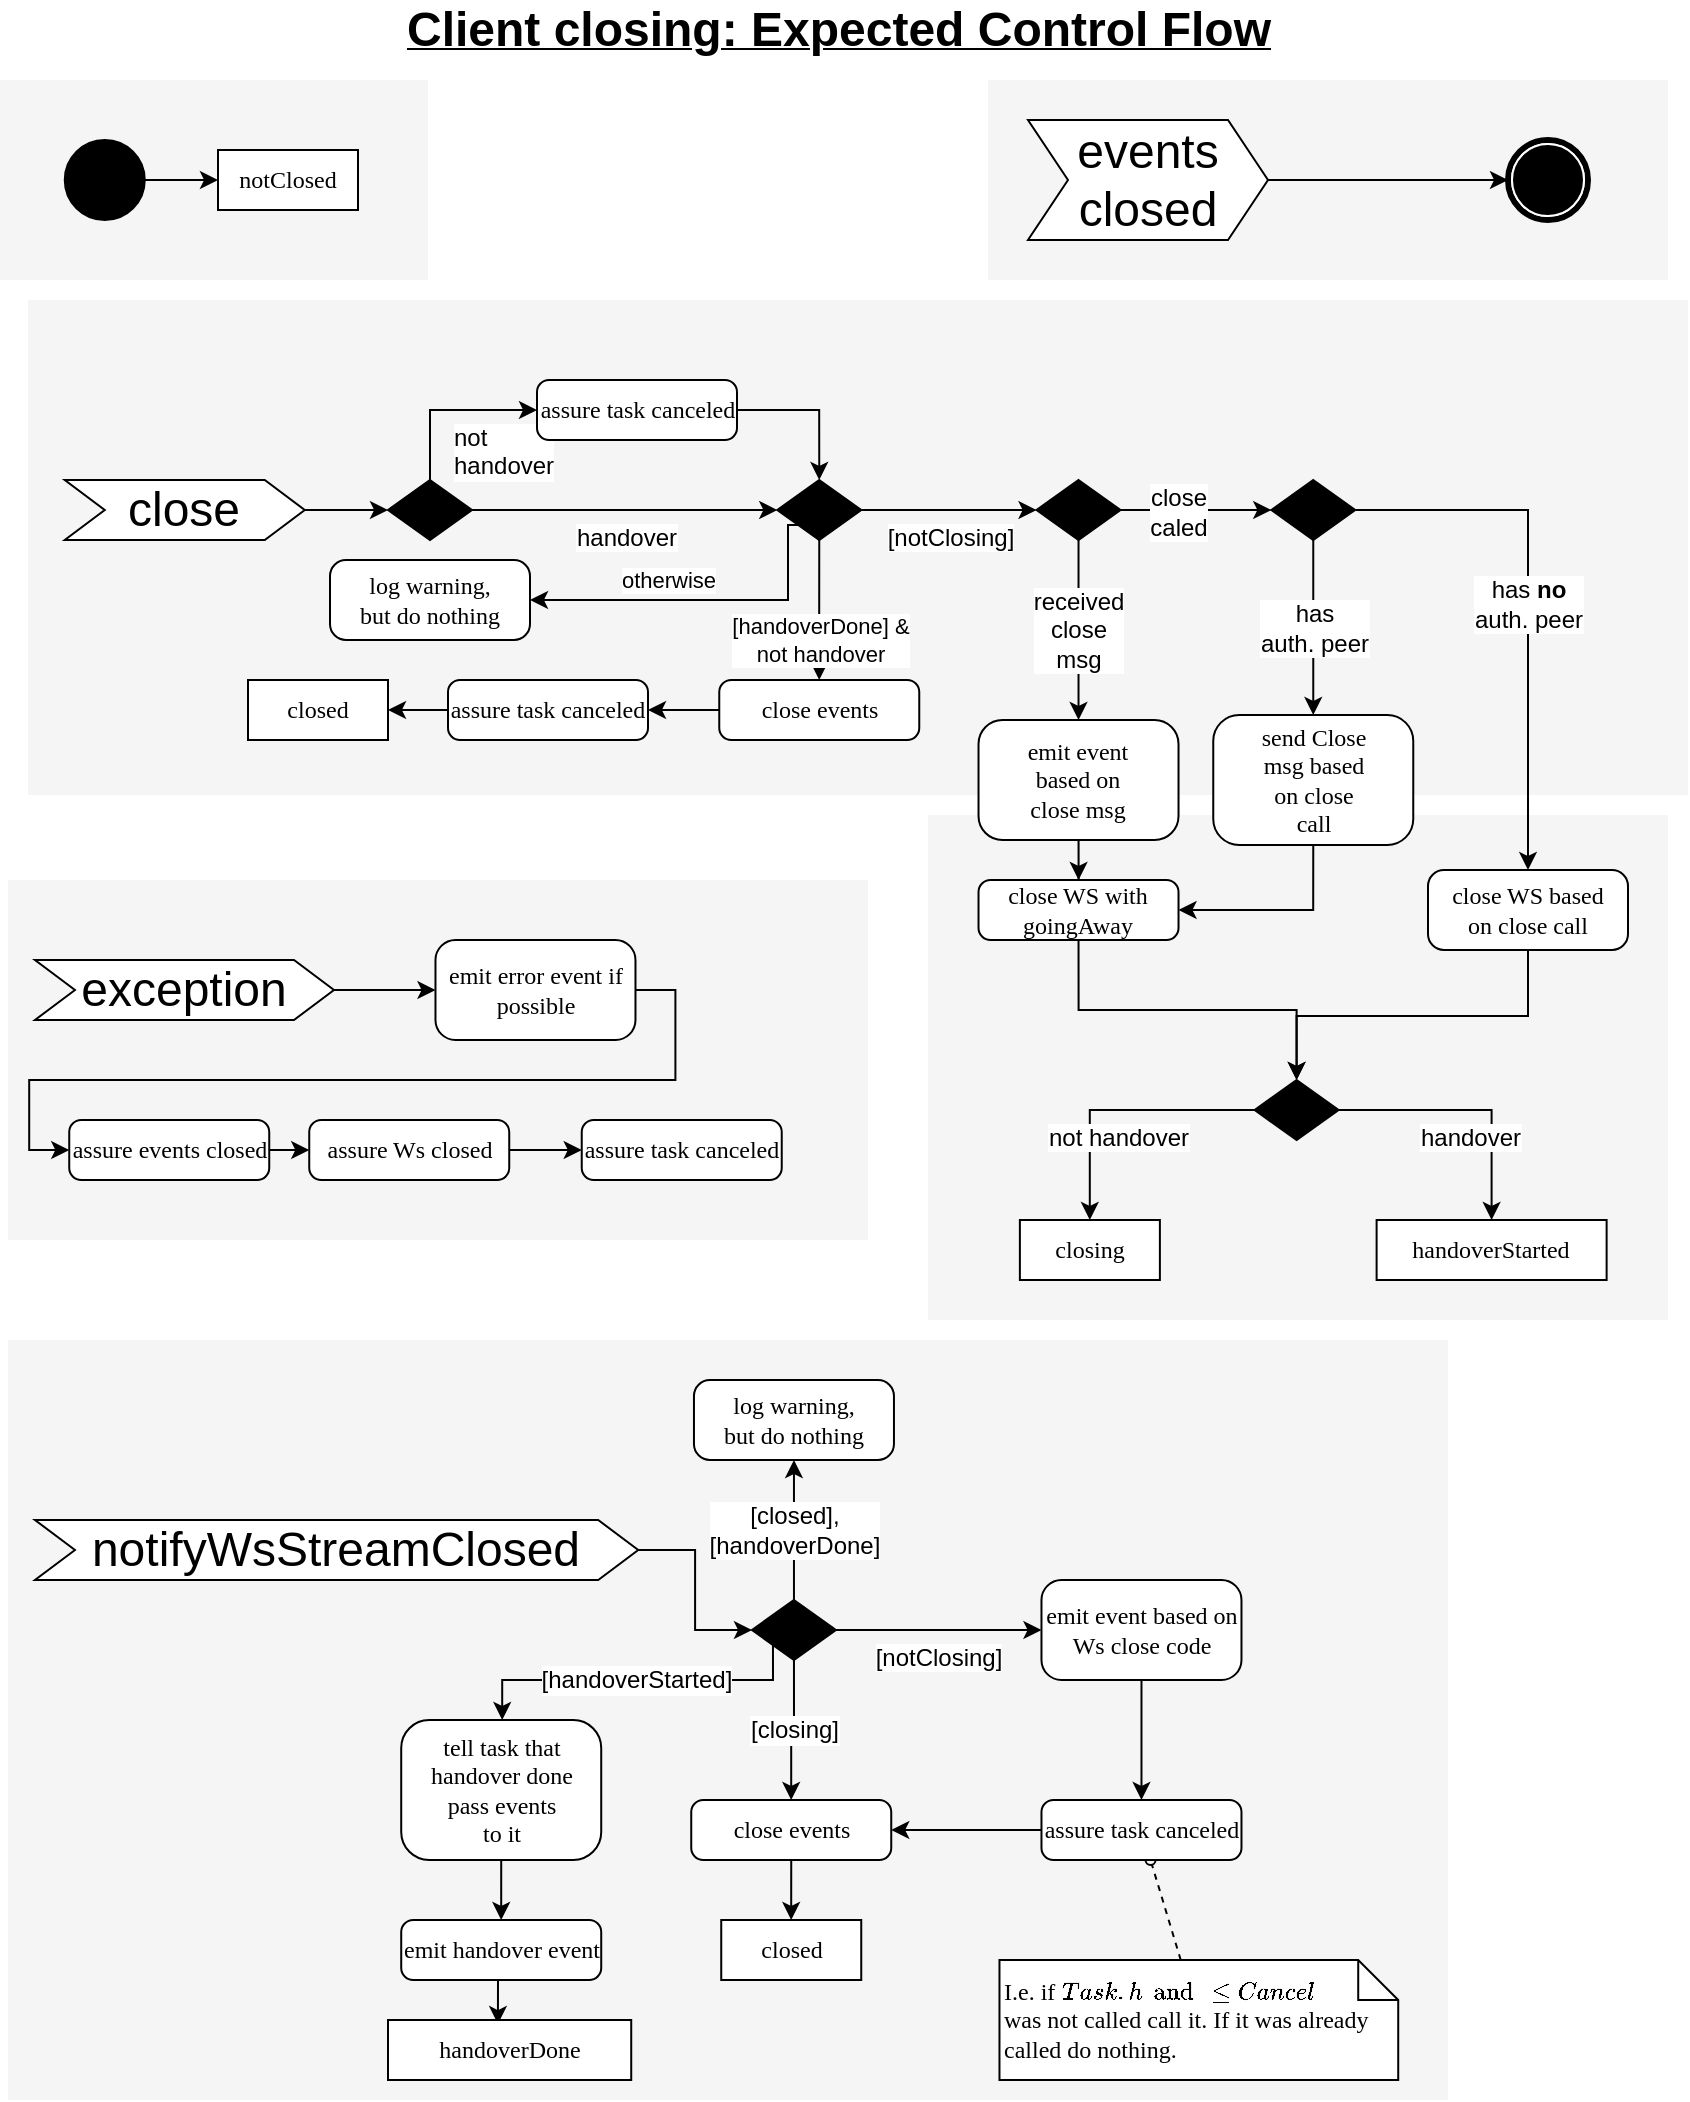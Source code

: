 <mxfile version="15.5.6" type="device"><diagram name="Page-1" id="0783ab3e-0a74-02c8-0abd-f7b4e66b4bec"><mxGraphModel dx="1646" dy="914" grid="1" gridSize="10" guides="1" tooltips="1" connect="1" arrows="1" fold="1" page="1" pageScale="1" pageWidth="850" pageHeight="1100" background="none" math="0" shadow="0"><root><mxCell id="0"/><mxCell id="1" parent="0"/><mxCell id="kqzEAgvJds-jt2fyLjPb-11" value="" style="rounded=0;whiteSpace=wrap;html=1;labelBackgroundColor=#CCCCCC;fontSize=12;fillColor=#f5f5f5;align=left;fontColor=#333333;strokeColor=none;" vertex="1" parent="1"><mxGeometry x="20" y="190" width="830" height="247.5" as="geometry"/></mxCell><mxCell id="OllHOFEdzIw4SgLsmVde-473" value="" style="rounded=0;whiteSpace=wrap;html=1;labelBackgroundColor=#CCCCCC;fontSize=12;fillColor=#f5f5f5;align=left;fontColor=#333333;strokeColor=none;" parent="1" vertex="1"><mxGeometry x="500" y="80" width="340" height="100" as="geometry"/></mxCell><mxCell id="OllHOFEdzIw4SgLsmVde-472" value="" style="rounded=0;whiteSpace=wrap;html=1;labelBackgroundColor=#CCCCCC;fontSize=12;fillColor=#f5f5f5;align=left;fontColor=#333333;strokeColor=none;" parent="1" vertex="1"><mxGeometry x="6" y="80" width="214" height="100" as="geometry"/></mxCell><mxCell id="OllHOFEdzIw4SgLsmVde-469" value="" style="rounded=0;whiteSpace=wrap;html=1;labelBackgroundColor=#CCCCCC;fontSize=12;fillColor=#f5f5f5;align=left;fontColor=#333333;strokeColor=none;" parent="1" vertex="1"><mxGeometry x="470" y="447.5" width="370" height="252.5" as="geometry"/></mxCell><mxCell id="OllHOFEdzIw4SgLsmVde-467" value="" style="rounded=0;whiteSpace=wrap;html=1;labelBackgroundColor=#CCCCCC;fontSize=12;fillColor=#f5f5f5;align=left;fontColor=#333333;strokeColor=none;" parent="1" vertex="1"><mxGeometry x="10" y="710" width="720" height="380" as="geometry"/></mxCell><mxCell id="OllHOFEdzIw4SgLsmVde-466" value="" style="rounded=0;whiteSpace=wrap;html=1;labelBackgroundColor=#CCCCCC;fontSize=12;fillColor=#f5f5f5;align=left;fontColor=#333333;strokeColor=none;" parent="1" vertex="1"><mxGeometry x="10" y="480" width="430" height="180" as="geometry"/></mxCell><mxCell id="OllHOFEdzIw4SgLsmVde-385" style="edgeStyle=orthogonalEdgeStyle;rounded=0;orthogonalLoop=1;jettySize=auto;html=1;exitX=1;exitY=0.5;exitDx=0;exitDy=0;fontSize=24;" parent="1" source="OllHOFEdzIw4SgLsmVde-31" target="OllHOFEdzIw4SgLsmVde-33" edge="1"><mxGeometry relative="1" as="geometry"/></mxCell><mxCell id="OllHOFEdzIw4SgLsmVde-31" value="" style="ellipse;whiteSpace=wrap;html=1;rounded=0;shadow=0;comic=0;labelBackgroundColor=none;strokeWidth=1;fillColor=#000000;fontFamily=Verdana;fontSize=12;align=center;" parent="1" vertex="1"><mxGeometry x="38.38" y="110" width="40" height="40" as="geometry"/></mxCell><mxCell id="OllHOFEdzIw4SgLsmVde-33" value="notClosed" style="rounded=0;whiteSpace=wrap;html=1;shadow=0;comic=0;labelBackgroundColor=none;strokeWidth=1;fontFamily=Verdana;fontSize=12;align=center;arcSize=50;" parent="1" vertex="1"><mxGeometry x="115" y="115" width="70" height="30" as="geometry"/></mxCell><mxCell id="OllHOFEdzIw4SgLsmVde-160" value="&lt;b&gt;&lt;u&gt;&lt;font style=&quot;font-size: 24px&quot;&gt;Client closing: Expected Control Flow&lt;/font&gt;&lt;/u&gt;&lt;/b&gt;" style="text;html=1;align=center;verticalAlign=middle;resizable=0;points=[];autosize=1;strokeColor=none;fillColor=none;fontSize=16;" parent="1" vertex="1"><mxGeometry x="200" y="40" width="450" height="30" as="geometry"/></mxCell><mxCell id="OllHOFEdzIw4SgLsmVde-190" style="edgeStyle=none;rounded=0;html=1;dashed=1;labelBackgroundColor=none;startArrow=none;startFill=0;startSize=5;endArrow=oval;endFill=0;endSize=5;jettySize=auto;orthogonalLoop=1;strokeWidth=1;fontFamily=Verdana;fontSize=12;" parent="1" source="OllHOFEdzIw4SgLsmVde-463" target="OllHOFEdzIw4SgLsmVde-433" edge="1"><mxGeometry relative="1" as="geometry"><mxPoint x="379.61" y="700" as="sourcePoint"/><mxPoint x="296.74" y="592.28" as="targetPoint"/></mxGeometry></mxCell><mxCell id="OllHOFEdzIw4SgLsmVde-382" style="edgeStyle=orthogonalEdgeStyle;rounded=0;orthogonalLoop=1;jettySize=auto;html=1;exitX=1;exitY=0.5;exitDx=0;exitDy=0;entryX=0;entryY=0.5;entryDx=0;entryDy=0;fontSize=24;" parent="1" source="OllHOFEdzIw4SgLsmVde-379" target="OllHOFEdzIw4SgLsmVde-381" edge="1"><mxGeometry relative="1" as="geometry"/></mxCell><mxCell id="OllHOFEdzIw4SgLsmVde-379" value="close" style="shape=step;perimeter=stepPerimeter;whiteSpace=wrap;html=1;fixedSize=1;fontSize=24;" parent="1" vertex="1"><mxGeometry x="38.38" y="280" width="120" height="30" as="geometry"/></mxCell><mxCell id="OllHOFEdzIw4SgLsmVde-380" style="edgeStyle=orthogonalEdgeStyle;rounded=0;orthogonalLoop=1;jettySize=auto;html=1;exitX=0.5;exitY=1;exitDx=0;exitDy=0;fontSize=24;" parent="1" source="OllHOFEdzIw4SgLsmVde-379" target="OllHOFEdzIw4SgLsmVde-379" edge="1"><mxGeometry relative="1" as="geometry"/></mxCell><mxCell id="OllHOFEdzIw4SgLsmVde-387" value="&lt;div style=&quot;font-size: 12px&quot;&gt;&lt;font style=&quot;font-size: 12px&quot;&gt;not&lt;/font&gt;&lt;/div&gt;&lt;div style=&quot;font-size: 12px&quot;&gt;&lt;font style=&quot;font-size: 12px&quot;&gt;handover&lt;br&gt;&lt;/font&gt;&lt;/div&gt;" style="edgeStyle=orthogonalEdgeStyle;rounded=0;orthogonalLoop=1;jettySize=auto;html=1;exitX=0.5;exitY=0;exitDx=0;exitDy=0;entryX=0;entryY=0.5;entryDx=0;entryDy=0;fontSize=24;align=left;verticalAlign=top;" parent="1" source="OllHOFEdzIw4SgLsmVde-381" target="OllHOFEdzIw4SgLsmVde-384" edge="1"><mxGeometry relative="1" as="geometry"/></mxCell><mxCell id="OllHOFEdzIw4SgLsmVde-391" value="handover" style="edgeStyle=orthogonalEdgeStyle;rounded=0;orthogonalLoop=1;jettySize=auto;html=1;exitX=1;exitY=0.5;exitDx=0;exitDy=0;entryX=0;entryY=0.5;entryDx=0;entryDy=0;fontSize=12;align=center;verticalAlign=top;" parent="1" source="OllHOFEdzIw4SgLsmVde-381" target="OllHOFEdzIw4SgLsmVde-388" edge="1"><mxGeometry relative="1" as="geometry"/></mxCell><mxCell id="OllHOFEdzIw4SgLsmVde-381" value="" style="rhombus;whiteSpace=wrap;html=1;fontSize=24;fillColor=#000000;" parent="1" vertex="1"><mxGeometry x="200" y="280" width="42" height="30" as="geometry"/></mxCell><mxCell id="OllHOFEdzIw4SgLsmVde-390" style="edgeStyle=orthogonalEdgeStyle;rounded=0;orthogonalLoop=1;jettySize=auto;html=1;exitX=1;exitY=0.5;exitDx=0;exitDy=0;entryX=0.5;entryY=0;entryDx=0;entryDy=0;fontSize=12;align=left;verticalAlign=top;" parent="1" source="OllHOFEdzIw4SgLsmVde-384" target="OllHOFEdzIw4SgLsmVde-388" edge="1"><mxGeometry relative="1" as="geometry"/></mxCell><mxCell id="OllHOFEdzIw4SgLsmVde-384" value="assure task canceled" style="rounded=1;whiteSpace=wrap;html=1;shadow=0;comic=0;labelBackgroundColor=none;strokeWidth=1;fontFamily=Verdana;fontSize=12;align=center;arcSize=20;" parent="1" vertex="1"><mxGeometry x="274.5" y="230" width="100" height="30" as="geometry"/></mxCell><mxCell id="OllHOFEdzIw4SgLsmVde-393" value="[notClosing]" style="edgeStyle=orthogonalEdgeStyle;rounded=0;orthogonalLoop=1;jettySize=auto;html=1;exitX=1;exitY=0.5;exitDx=0;exitDy=0;entryX=0;entryY=0.5;entryDx=0;entryDy=0;fontSize=12;align=center;verticalAlign=top;" parent="1" source="OllHOFEdzIw4SgLsmVde-388" target="OllHOFEdzIw4SgLsmVde-397" edge="1"><mxGeometry relative="1" as="geometry"><mxPoint x="565.0" y="295" as="targetPoint"/></mxGeometry></mxCell><mxCell id="kqzEAgvJds-jt2fyLjPb-1" style="edgeStyle=orthogonalEdgeStyle;rounded=0;orthogonalLoop=1;jettySize=auto;html=1;exitX=0;exitY=1;exitDx=0;exitDy=0;entryX=1;entryY=0.5;entryDx=0;entryDy=0;" edge="1" parent="1" source="OllHOFEdzIw4SgLsmVde-388" target="OllHOFEdzIw4SgLsmVde-394"><mxGeometry relative="1" as="geometry"><Array as="points"><mxPoint x="400" y="303"/><mxPoint x="400" y="340"/></Array></mxGeometry></mxCell><mxCell id="kqzEAgvJds-jt2fyLjPb-2" value="&lt;div&gt;otherwise&lt;/div&gt;" style="edgeLabel;html=1;align=center;verticalAlign=middle;resizable=0;points=[];" vertex="1" connectable="0" parent="kqzEAgvJds-jt2fyLjPb-1"><mxGeometry x="0.208" y="-4" relative="1" as="geometry"><mxPoint x="1" y="-6" as="offset"/></mxGeometry></mxCell><mxCell id="kqzEAgvJds-jt2fyLjPb-7" value="[handoverDone] &amp;amp; &lt;br&gt;not  handover" style="edgeStyle=orthogonalEdgeStyle;rounded=0;orthogonalLoop=1;jettySize=auto;html=1;exitX=0.5;exitY=1;exitDx=0;exitDy=0;entryX=0.5;entryY=0;entryDx=0;entryDy=0;" edge="1" parent="1" source="OllHOFEdzIw4SgLsmVde-388" target="kqzEAgvJds-jt2fyLjPb-6"><mxGeometry x="0.429" relative="1" as="geometry"><Array as="points"><mxPoint x="416" y="350"/><mxPoint x="416" y="350"/></Array><mxPoint as="offset"/></mxGeometry></mxCell><mxCell id="OllHOFEdzIw4SgLsmVde-388" value="" style="rhombus;whiteSpace=wrap;html=1;fontSize=24;fillColor=#000000;" parent="1" vertex="1"><mxGeometry x="394.63" y="280" width="42" height="30" as="geometry"/></mxCell><mxCell id="OllHOFEdzIw4SgLsmVde-394" value="&lt;div&gt;log warning,&lt;/div&gt;&lt;div&gt;but do nothing&lt;br&gt;&lt;/div&gt;" style="rounded=1;whiteSpace=wrap;html=1;shadow=0;comic=0;labelBackgroundColor=none;strokeWidth=1;fontFamily=Verdana;fontSize=12;align=center;arcSize=20;" parent="1" vertex="1"><mxGeometry x="171" y="320" width="100" height="40" as="geometry"/></mxCell><mxCell id="OllHOFEdzIw4SgLsmVde-401" value="&lt;div&gt;received&lt;/div&gt;&lt;div&gt;close&lt;/div&gt;&lt;div&gt;msg&lt;br&gt;&lt;/div&gt;" style="edgeStyle=orthogonalEdgeStyle;rounded=0;orthogonalLoop=1;jettySize=auto;html=1;exitX=0.5;exitY=1;exitDx=0;exitDy=0;entryX=0.5;entryY=0;entryDx=0;entryDy=0;fontSize=12;align=center;verticalAlign=middle;" parent="1" source="OllHOFEdzIw4SgLsmVde-397" target="OllHOFEdzIw4SgLsmVde-398" edge="1"><mxGeometry relative="1" as="geometry"/></mxCell><mxCell id="OllHOFEdzIw4SgLsmVde-406" style="edgeStyle=orthogonalEdgeStyle;rounded=0;orthogonalLoop=1;jettySize=auto;html=1;exitX=1;exitY=0.5;exitDx=0;exitDy=0;fontSize=12;align=center;verticalAlign=middle;" parent="1" source="OllHOFEdzIw4SgLsmVde-397" target="OllHOFEdzIw4SgLsmVde-404" edge="1"><mxGeometry relative="1" as="geometry"/></mxCell><mxCell id="OllHOFEdzIw4SgLsmVde-409" value="&lt;div&gt;close&lt;/div&gt;&lt;div&gt;caled&lt;br&gt;&lt;/div&gt;" style="edgeLabel;html=1;align=center;verticalAlign=middle;resizable=0;points=[];fontSize=12;" parent="OllHOFEdzIw4SgLsmVde-406" vertex="1" connectable="0"><mxGeometry x="-0.246" y="-1" relative="1" as="geometry"><mxPoint as="offset"/></mxGeometry></mxCell><mxCell id="OllHOFEdzIw4SgLsmVde-397" value="" style="rhombus;whiteSpace=wrap;html=1;fontSize=24;fillColor=#000000;" parent="1" vertex="1"><mxGeometry x="524.26" y="280" width="42" height="30" as="geometry"/></mxCell><mxCell id="OllHOFEdzIw4SgLsmVde-403" style="edgeStyle=orthogonalEdgeStyle;rounded=0;orthogonalLoop=1;jettySize=auto;html=1;exitX=0.5;exitY=1;exitDx=0;exitDy=0;fontSize=12;align=center;verticalAlign=middle;" parent="1" source="OllHOFEdzIw4SgLsmVde-398" target="OllHOFEdzIw4SgLsmVde-402" edge="1"><mxGeometry relative="1" as="geometry"/></mxCell><mxCell id="OllHOFEdzIw4SgLsmVde-398" value="&lt;div&gt;emit event&lt;/div&gt;&lt;div&gt;based on&lt;/div&gt;&lt;div&gt;close msg&lt;br&gt;&lt;/div&gt;" style="rounded=1;whiteSpace=wrap;html=1;shadow=0;comic=0;labelBackgroundColor=none;strokeWidth=1;fontFamily=Verdana;fontSize=12;align=center;arcSize=20;" parent="1" vertex="1"><mxGeometry x="495.26" y="400" width="100" height="60" as="geometry"/></mxCell><mxCell id="OllHOFEdzIw4SgLsmVde-422" style="edgeStyle=orthogonalEdgeStyle;rounded=0;orthogonalLoop=1;jettySize=auto;html=1;exitX=0.5;exitY=1;exitDx=0;exitDy=0;fontSize=12;align=center;verticalAlign=middle;" parent="1" source="OllHOFEdzIw4SgLsmVde-402" target="OllHOFEdzIw4SgLsmVde-419" edge="1"><mxGeometry relative="1" as="geometry"/></mxCell><mxCell id="OllHOFEdzIw4SgLsmVde-402" value="&lt;div&gt;close WS with&lt;/div&gt;&lt;div&gt;goingAway&lt;br&gt;&lt;/div&gt;" style="rounded=1;whiteSpace=wrap;html=1;shadow=0;comic=0;labelBackgroundColor=none;strokeWidth=1;fontFamily=Verdana;fontSize=12;align=center;arcSize=20;" parent="1" vertex="1"><mxGeometry x="495.26" y="480" width="100" height="30" as="geometry"/></mxCell><mxCell id="OllHOFEdzIw4SgLsmVde-408" value="&lt;div&gt;has &lt;b&gt;no&lt;/b&gt; &lt;br&gt;&lt;/div&gt;&lt;div&gt;auth. peer&lt;br&gt;&lt;/div&gt;" style="edgeStyle=orthogonalEdgeStyle;rounded=0;orthogonalLoop=1;jettySize=auto;html=1;exitX=1;exitY=0.5;exitDx=0;exitDy=0;fontSize=12;align=center;verticalAlign=middle;" parent="1" source="OllHOFEdzIw4SgLsmVde-404" target="OllHOFEdzIw4SgLsmVde-411" edge="1"><mxGeometry relative="1" as="geometry"><mxPoint x="662.63" y="400" as="targetPoint"/></mxGeometry></mxCell><mxCell id="OllHOFEdzIw4SgLsmVde-413" value="&lt;div&gt;has &lt;br&gt;&lt;/div&gt;&lt;div&gt;auth. peer&lt;br&gt;&lt;/div&gt;" style="edgeStyle=orthogonalEdgeStyle;rounded=0;orthogonalLoop=1;jettySize=auto;html=1;exitX=0.5;exitY=1;exitDx=0;exitDy=0;fontSize=12;align=center;verticalAlign=middle;" parent="1" source="OllHOFEdzIw4SgLsmVde-404" target="OllHOFEdzIw4SgLsmVde-412" edge="1"><mxGeometry relative="1" as="geometry"/></mxCell><mxCell id="OllHOFEdzIw4SgLsmVde-404" value="" style="rhombus;whiteSpace=wrap;html=1;fontSize=24;fillColor=#000000;" parent="1" vertex="1"><mxGeometry x="641.63" y="280" width="42" height="30" as="geometry"/></mxCell><mxCell id="OllHOFEdzIw4SgLsmVde-421" style="edgeStyle=orthogonalEdgeStyle;rounded=0;orthogonalLoop=1;jettySize=auto;html=1;exitX=0.5;exitY=1;exitDx=0;exitDy=0;entryX=0.5;entryY=0;entryDx=0;entryDy=0;fontSize=12;align=center;verticalAlign=middle;" parent="1" source="OllHOFEdzIw4SgLsmVde-411" target="OllHOFEdzIw4SgLsmVde-419" edge="1"><mxGeometry relative="1" as="geometry"><Array as="points"><mxPoint x="770" y="548"/><mxPoint x="654" y="548"/></Array></mxGeometry></mxCell><mxCell id="OllHOFEdzIw4SgLsmVde-411" value="&lt;div&gt;close WS based&lt;/div&gt;&lt;div&gt;on close call&lt;br&gt;&lt;/div&gt;" style="rounded=1;whiteSpace=wrap;html=1;shadow=0;comic=0;labelBackgroundColor=none;strokeWidth=1;fontFamily=Verdana;fontSize=12;align=center;arcSize=20;" parent="1" vertex="1"><mxGeometry x="720" y="475" width="100" height="40" as="geometry"/></mxCell><mxCell id="OllHOFEdzIw4SgLsmVde-414" style="edgeStyle=orthogonalEdgeStyle;rounded=0;orthogonalLoop=1;jettySize=auto;html=1;exitX=0.5;exitY=1;exitDx=0;exitDy=0;entryX=1;entryY=0.5;entryDx=0;entryDy=0;fontSize=12;align=center;verticalAlign=middle;" parent="1" source="OllHOFEdzIw4SgLsmVde-412" target="OllHOFEdzIw4SgLsmVde-402" edge="1"><mxGeometry relative="1" as="geometry"/></mxCell><mxCell id="OllHOFEdzIw4SgLsmVde-412" value="&lt;div&gt;send Close&lt;/div&gt;&lt;div&gt;msg based&lt;/div&gt;&lt;div&gt;on close&lt;/div&gt;&lt;div&gt;call&lt;br&gt;&lt;/div&gt;" style="rounded=1;whiteSpace=wrap;html=1;shadow=0;comic=0;labelBackgroundColor=none;strokeWidth=1;fontFamily=Verdana;fontSize=12;align=center;arcSize=20;" parent="1" vertex="1"><mxGeometry x="612.63" y="397.5" width="100" height="65" as="geometry"/></mxCell><mxCell id="OllHOFEdzIw4SgLsmVde-417" style="edgeStyle=orthogonalEdgeStyle;rounded=0;orthogonalLoop=1;jettySize=auto;html=1;exitX=1;exitY=0.5;exitDx=0;exitDy=0;entryX=0;entryY=0.5;entryDx=0;entryDy=0;fontSize=12;align=center;verticalAlign=middle;" parent="1" source="OllHOFEdzIw4SgLsmVde-415" target="OllHOFEdzIw4SgLsmVde-416" edge="1"><mxGeometry relative="1" as="geometry"/></mxCell><mxCell id="OllHOFEdzIw4SgLsmVde-415" value="events closed" style="shape=step;perimeter=stepPerimeter;whiteSpace=wrap;html=1;fixedSize=1;fontSize=24;" parent="1" vertex="1"><mxGeometry x="520" y="100" width="120" height="60" as="geometry"/></mxCell><mxCell id="OllHOFEdzIw4SgLsmVde-416" value="" style="shape=mxgraph.bpmn.shape;html=1;verticalLabelPosition=bottom;labelBackgroundColor=#ffffff;verticalAlign=top;perimeter=ellipsePerimeter;outline=end;symbol=terminate;rounded=0;shadow=0;comic=0;strokeWidth=1;fontFamily=Verdana;fontSize=12;align=center;" parent="1" vertex="1"><mxGeometry x="760" y="110" width="40" height="40" as="geometry"/></mxCell><mxCell id="OllHOFEdzIw4SgLsmVde-418" value="closing" style="rounded=0;whiteSpace=wrap;html=1;shadow=0;comic=0;labelBackgroundColor=none;strokeWidth=1;fontFamily=Verdana;fontSize=12;align=center;arcSize=50;" parent="1" vertex="1"><mxGeometry x="515.94" y="650" width="70" height="30" as="geometry"/></mxCell><mxCell id="OllHOFEdzIw4SgLsmVde-424" value="handover" style="edgeStyle=orthogonalEdgeStyle;rounded=0;orthogonalLoop=1;jettySize=auto;html=1;fontSize=12;align=center;verticalAlign=top;" parent="1" source="OllHOFEdzIw4SgLsmVde-419" target="OllHOFEdzIw4SgLsmVde-423" edge="1"><mxGeometry relative="1" as="geometry"/></mxCell><mxCell id="OllHOFEdzIw4SgLsmVde-425" value="not handover" style="edgeStyle=orthogonalEdgeStyle;rounded=0;orthogonalLoop=1;jettySize=auto;html=1;exitX=0;exitY=0.5;exitDx=0;exitDy=0;fontSize=12;align=center;verticalAlign=top;" parent="1" source="OllHOFEdzIw4SgLsmVde-419" target="OllHOFEdzIw4SgLsmVde-418" edge="1"><mxGeometry relative="1" as="geometry"/></mxCell><mxCell id="OllHOFEdzIw4SgLsmVde-419" value="" style="rhombus;whiteSpace=wrap;html=1;fontSize=24;fillColor=#000000;" parent="1" vertex="1"><mxGeometry x="633.32" y="580" width="42" height="30" as="geometry"/></mxCell><mxCell id="OllHOFEdzIw4SgLsmVde-423" value="handoverStarted" style="rounded=0;whiteSpace=wrap;html=1;shadow=0;comic=0;labelBackgroundColor=none;strokeWidth=1;fontFamily=Verdana;fontSize=12;align=center;arcSize=50;" parent="1" vertex="1"><mxGeometry x="694.31" y="650" width="115" height="30" as="geometry"/></mxCell><mxCell id="OllHOFEdzIw4SgLsmVde-429" style="edgeStyle=orthogonalEdgeStyle;rounded=0;orthogonalLoop=1;jettySize=auto;html=1;exitX=1;exitY=0.5;exitDx=0;exitDy=0;entryX=0;entryY=0.5;entryDx=0;entryDy=0;fontSize=12;align=center;verticalAlign=top;" parent="1" source="OllHOFEdzIw4SgLsmVde-426" target="OllHOFEdzIw4SgLsmVde-427" edge="1"><mxGeometry relative="1" as="geometry"/></mxCell><mxCell id="OllHOFEdzIw4SgLsmVde-426" value="notifyWsStreamClosed" style="shape=step;perimeter=stepPerimeter;whiteSpace=wrap;html=1;fixedSize=1;fontSize=24;" parent="1" vertex="1"><mxGeometry x="23.49" y="800" width="301.62" height="30" as="geometry"/></mxCell><mxCell id="OllHOFEdzIw4SgLsmVde-431" value="[notClosing]" style="edgeStyle=orthogonalEdgeStyle;rounded=0;orthogonalLoop=1;jettySize=auto;html=1;exitX=1;exitY=0.5;exitDx=0;exitDy=0;fontSize=12;align=center;verticalAlign=top;" parent="1" source="OllHOFEdzIw4SgLsmVde-427" target="OllHOFEdzIw4SgLsmVde-430" edge="1"><mxGeometry relative="1" as="geometry"/></mxCell><mxCell id="OllHOFEdzIw4SgLsmVde-436" value="[closing]" style="edgeStyle=orthogonalEdgeStyle;rounded=0;orthogonalLoop=1;jettySize=auto;html=1;exitX=0.5;exitY=1;exitDx=0;exitDy=0;fontSize=12;align=center;verticalAlign=middle;" parent="1" source="OllHOFEdzIw4SgLsmVde-427" target="OllHOFEdzIw4SgLsmVde-435" edge="1"><mxGeometry relative="1" as="geometry"/></mxCell><mxCell id="OllHOFEdzIw4SgLsmVde-444" value="[handoverStarted]" style="edgeStyle=orthogonalEdgeStyle;rounded=0;orthogonalLoop=1;jettySize=auto;html=1;exitX=0;exitY=1;exitDx=0;exitDy=0;fontSize=12;align=center;verticalAlign=middle;" parent="1" source="OllHOFEdzIw4SgLsmVde-427" target="OllHOFEdzIw4SgLsmVde-441" edge="1"><mxGeometry relative="1" as="geometry"><Array as="points"><mxPoint x="392.11" y="880"/><mxPoint x="257.11" y="880"/></Array></mxGeometry></mxCell><mxCell id="OllHOFEdzIw4SgLsmVde-451" value="&lt;div&gt;[closed],&lt;/div&gt;&lt;div&gt;[handoverDone]&lt;br&gt;&lt;/div&gt;" style="edgeStyle=orthogonalEdgeStyle;rounded=0;orthogonalLoop=1;jettySize=auto;html=1;exitX=0.5;exitY=0;exitDx=0;exitDy=0;fontSize=12;align=center;verticalAlign=middle;" parent="1" source="OllHOFEdzIw4SgLsmVde-427" target="OllHOFEdzIw4SgLsmVde-450" edge="1"><mxGeometry relative="1" as="geometry"/></mxCell><mxCell id="OllHOFEdzIw4SgLsmVde-427" value="" style="rhombus;whiteSpace=wrap;html=1;fontSize=24;fillColor=#000000;" parent="1" vertex="1"><mxGeometry x="381.98" y="840" width="42" height="30" as="geometry"/></mxCell><mxCell id="OllHOFEdzIw4SgLsmVde-452" style="edgeStyle=orthogonalEdgeStyle;rounded=0;orthogonalLoop=1;jettySize=auto;html=1;exitX=0.5;exitY=1;exitDx=0;exitDy=0;fontSize=12;align=center;verticalAlign=middle;" parent="1" source="OllHOFEdzIw4SgLsmVde-430" target="OllHOFEdzIw4SgLsmVde-433" edge="1"><mxGeometry relative="1" as="geometry"/></mxCell><mxCell id="OllHOFEdzIw4SgLsmVde-430" value="emit event based on Ws close code" style="rounded=1;whiteSpace=wrap;html=1;shadow=0;comic=0;labelBackgroundColor=none;strokeWidth=1;fontFamily=Verdana;fontSize=12;align=center;arcSize=20;" parent="1" vertex="1"><mxGeometry x="526.74" y="830" width="100" height="50" as="geometry"/></mxCell><mxCell id="OllHOFEdzIw4SgLsmVde-453" value="" style="edgeStyle=orthogonalEdgeStyle;rounded=0;orthogonalLoop=1;jettySize=auto;html=1;fontSize=12;align=center;verticalAlign=middle;" parent="1" source="OllHOFEdzIw4SgLsmVde-433" target="OllHOFEdzIw4SgLsmVde-435" edge="1"><mxGeometry relative="1" as="geometry"/></mxCell><mxCell id="OllHOFEdzIw4SgLsmVde-433" value="assure task canceled" style="rounded=1;whiteSpace=wrap;html=1;shadow=0;comic=0;labelBackgroundColor=none;strokeWidth=1;fontFamily=Verdana;fontSize=12;align=center;arcSize=20;" parent="1" vertex="1"><mxGeometry x="526.74" y="940" width="100" height="30" as="geometry"/></mxCell><mxCell id="OllHOFEdzIw4SgLsmVde-440" style="edgeStyle=orthogonalEdgeStyle;rounded=0;orthogonalLoop=1;jettySize=auto;html=1;exitX=0.5;exitY=1;exitDx=0;exitDy=0;fontSize=12;align=center;verticalAlign=middle;" parent="1" source="OllHOFEdzIw4SgLsmVde-435" target="OllHOFEdzIw4SgLsmVde-438" edge="1"><mxGeometry relative="1" as="geometry"/></mxCell><mxCell id="OllHOFEdzIw4SgLsmVde-435" value="close events" style="rounded=1;whiteSpace=wrap;html=1;shadow=0;comic=0;labelBackgroundColor=none;strokeWidth=1;fontFamily=Verdana;fontSize=12;align=center;arcSize=20;" parent="1" vertex="1"><mxGeometry x="351.62" y="940" width="100" height="30" as="geometry"/></mxCell><mxCell id="OllHOFEdzIw4SgLsmVde-438" value="closed" style="rounded=0;whiteSpace=wrap;html=1;shadow=0;comic=0;labelBackgroundColor=none;strokeWidth=1;fontFamily=Verdana;fontSize=12;align=center;arcSize=50;" parent="1" vertex="1"><mxGeometry x="366.62" y="1000" width="70" height="30" as="geometry"/></mxCell><mxCell id="OllHOFEdzIw4SgLsmVde-446" style="edgeStyle=orthogonalEdgeStyle;rounded=0;orthogonalLoop=1;jettySize=auto;html=1;exitX=0.5;exitY=1;exitDx=0;exitDy=0;fontSize=12;align=center;verticalAlign=middle;" parent="1" source="OllHOFEdzIw4SgLsmVde-441" target="OllHOFEdzIw4SgLsmVde-445" edge="1"><mxGeometry relative="1" as="geometry"/></mxCell><mxCell id="OllHOFEdzIw4SgLsmVde-441" value="&lt;div&gt;tell task that&lt;/div&gt;&lt;div&gt;handover done&lt;/div&gt;&lt;div&gt;pass events&lt;/div&gt;&lt;div&gt;to it&lt;br&gt;&lt;/div&gt;" style="rounded=1;whiteSpace=wrap;html=1;shadow=0;comic=0;labelBackgroundColor=none;strokeWidth=1;fontFamily=Verdana;fontSize=12;align=center;arcSize=20;" parent="1" vertex="1"><mxGeometry x="206.61" y="900" width="100" height="70" as="geometry"/></mxCell><mxCell id="kqzEAgvJds-jt2fyLjPb-5" style="edgeStyle=orthogonalEdgeStyle;rounded=0;orthogonalLoop=1;jettySize=auto;html=1;exitX=0.5;exitY=1;exitDx=0;exitDy=0;entryX=0.452;entryY=0.067;entryDx=0;entryDy=0;entryPerimeter=0;" edge="1" parent="1" source="OllHOFEdzIw4SgLsmVde-445" target="kqzEAgvJds-jt2fyLjPb-4"><mxGeometry relative="1" as="geometry"/></mxCell><mxCell id="OllHOFEdzIw4SgLsmVde-445" value="emit handover event" style="rounded=1;whiteSpace=wrap;html=1;shadow=0;comic=0;labelBackgroundColor=none;strokeWidth=1;fontFamily=Verdana;fontSize=12;align=center;arcSize=20;" parent="1" vertex="1"><mxGeometry x="206.61" y="1000" width="100" height="30" as="geometry"/></mxCell><mxCell id="OllHOFEdzIw4SgLsmVde-450" value="&lt;div&gt;log warning,&lt;/div&gt;&lt;div&gt;but do nothing&lt;br&gt;&lt;/div&gt;" style="rounded=1;whiteSpace=wrap;html=1;shadow=0;comic=0;labelBackgroundColor=none;strokeWidth=1;fontFamily=Verdana;fontSize=12;align=center;arcSize=20;" parent="1" vertex="1"><mxGeometry x="352.98" y="730" width="100" height="40" as="geometry"/></mxCell><mxCell id="OllHOFEdzIw4SgLsmVde-457" style="edgeStyle=orthogonalEdgeStyle;rounded=0;orthogonalLoop=1;jettySize=auto;html=1;exitX=1;exitY=0.5;exitDx=0;exitDy=0;entryX=0;entryY=0.5;entryDx=0;entryDy=0;fontSize=12;align=center;verticalAlign=middle;" parent="1" source="OllHOFEdzIw4SgLsmVde-454" target="OllHOFEdzIw4SgLsmVde-456" edge="1"><mxGeometry relative="1" as="geometry"/></mxCell><mxCell id="OllHOFEdzIw4SgLsmVde-454" value="exception" style="shape=step;perimeter=stepPerimeter;whiteSpace=wrap;html=1;fixedSize=1;fontSize=24;" parent="1" vertex="1"><mxGeometry x="23.49" y="520" width="149.5" height="30" as="geometry"/></mxCell><mxCell id="OllHOFEdzIw4SgLsmVde-455" value="assure task canceled" style="rounded=1;whiteSpace=wrap;html=1;shadow=0;comic=0;labelBackgroundColor=none;strokeWidth=1;fontFamily=Verdana;fontSize=12;align=center;arcSize=20;" parent="1" vertex="1"><mxGeometry x="296.87" y="600" width="100" height="30" as="geometry"/></mxCell><mxCell id="OllHOFEdzIw4SgLsmVde-459" style="edgeStyle=orthogonalEdgeStyle;rounded=0;orthogonalLoop=1;jettySize=auto;html=1;exitX=1;exitY=0.5;exitDx=0;exitDy=0;entryX=0;entryY=0.5;entryDx=0;entryDy=0;fontSize=12;align=center;verticalAlign=middle;" parent="1" source="OllHOFEdzIw4SgLsmVde-456" target="OllHOFEdzIw4SgLsmVde-458" edge="1"><mxGeometry relative="1" as="geometry"/></mxCell><mxCell id="OllHOFEdzIw4SgLsmVde-456" value="emit error event if possible" style="rounded=1;whiteSpace=wrap;html=1;shadow=0;comic=0;labelBackgroundColor=none;strokeWidth=1;fontFamily=Verdana;fontSize=12;align=center;arcSize=20;" parent="1" vertex="1"><mxGeometry x="223.74" y="510" width="100" height="50" as="geometry"/></mxCell><mxCell id="OllHOFEdzIw4SgLsmVde-464" style="edgeStyle=orthogonalEdgeStyle;rounded=0;orthogonalLoop=1;jettySize=auto;html=1;exitX=1;exitY=0.5;exitDx=0;exitDy=0;entryX=0;entryY=0.5;entryDx=0;entryDy=0;fontSize=12;align=center;verticalAlign=middle;" parent="1" source="OllHOFEdzIw4SgLsmVde-458" target="OllHOFEdzIw4SgLsmVde-460" edge="1"><mxGeometry relative="1" as="geometry"/></mxCell><mxCell id="OllHOFEdzIw4SgLsmVde-458" value="assure events closed" style="rounded=1;whiteSpace=wrap;html=1;shadow=0;comic=0;labelBackgroundColor=none;strokeWidth=1;fontFamily=Verdana;fontSize=12;align=center;arcSize=20;" parent="1" vertex="1"><mxGeometry x="40.62" y="600" width="100" height="30" as="geometry"/></mxCell><mxCell id="OllHOFEdzIw4SgLsmVde-462" style="edgeStyle=orthogonalEdgeStyle;rounded=0;orthogonalLoop=1;jettySize=auto;html=1;exitX=1;exitY=0.5;exitDx=0;exitDy=0;entryX=0;entryY=0.5;entryDx=0;entryDy=0;fontSize=12;align=center;verticalAlign=middle;" parent="1" source="OllHOFEdzIw4SgLsmVde-460" target="OllHOFEdzIw4SgLsmVde-455" edge="1"><mxGeometry relative="1" as="geometry"/></mxCell><mxCell id="OllHOFEdzIw4SgLsmVde-460" value="assure Ws closed" style="rounded=1;whiteSpace=wrap;html=1;shadow=0;comic=0;labelBackgroundColor=none;strokeWidth=1;fontFamily=Verdana;fontSize=12;align=center;arcSize=20;" parent="1" vertex="1"><mxGeometry x="160.62" y="600" width="100" height="30" as="geometry"/></mxCell><mxCell id="OllHOFEdzIw4SgLsmVde-463" value="&lt;div&gt;I.e. if `Task.handleCancel` &lt;br&gt;&lt;/div&gt;&lt;div&gt;was not called call it. If it was already called do nothing.&lt;br&gt;&lt;/div&gt;" style="shape=note;whiteSpace=wrap;html=1;rounded=0;shadow=0;comic=0;labelBackgroundColor=none;strokeWidth=1;fontFamily=Verdana;fontSize=12;align=left;size=20;" parent="1" vertex="1"><mxGeometry x="505.74" y="1020" width="199.37" height="60" as="geometry"/></mxCell><mxCell id="kqzEAgvJds-jt2fyLjPb-4" value="handoverDone" style="rounded=0;whiteSpace=wrap;html=1;shadow=0;comic=0;labelBackgroundColor=none;strokeWidth=1;fontFamily=Verdana;fontSize=12;align=center;arcSize=50;" vertex="1" parent="1"><mxGeometry x="200" y="1050" width="121.61" height="30" as="geometry"/></mxCell><mxCell id="kqzEAgvJds-jt2fyLjPb-14" style="edgeStyle=orthogonalEdgeStyle;rounded=0;orthogonalLoop=1;jettySize=auto;html=1;exitX=0;exitY=0.5;exitDx=0;exitDy=0;" edge="1" parent="1" source="kqzEAgvJds-jt2fyLjPb-6" target="kqzEAgvJds-jt2fyLjPb-12"><mxGeometry relative="1" as="geometry"/></mxCell><mxCell id="kqzEAgvJds-jt2fyLjPb-6" value="close events" style="rounded=1;whiteSpace=wrap;html=1;shadow=0;comic=0;labelBackgroundColor=none;strokeWidth=1;fontFamily=Verdana;fontSize=12;align=center;arcSize=20;" vertex="1" parent="1"><mxGeometry x="365.63" y="380" width="100" height="30" as="geometry"/></mxCell><mxCell id="kqzEAgvJds-jt2fyLjPb-8" value="closed" style="rounded=0;whiteSpace=wrap;html=1;shadow=0;comic=0;labelBackgroundColor=none;strokeWidth=1;fontFamily=Verdana;fontSize=12;align=center;arcSize=50;" vertex="1" parent="1"><mxGeometry x="130.0" y="380" width="70" height="30" as="geometry"/></mxCell><mxCell id="kqzEAgvJds-jt2fyLjPb-15" style="edgeStyle=orthogonalEdgeStyle;rounded=0;orthogonalLoop=1;jettySize=auto;html=1;exitX=0;exitY=0.5;exitDx=0;exitDy=0;" edge="1" parent="1" source="kqzEAgvJds-jt2fyLjPb-12" target="kqzEAgvJds-jt2fyLjPb-8"><mxGeometry relative="1" as="geometry"/></mxCell><mxCell id="kqzEAgvJds-jt2fyLjPb-12" value="assure task canceled" style="rounded=1;whiteSpace=wrap;html=1;shadow=0;comic=0;labelBackgroundColor=none;strokeWidth=1;fontFamily=Verdana;fontSize=12;align=center;arcSize=20;" vertex="1" parent="1"><mxGeometry x="230" y="380" width="100" height="30" as="geometry"/></mxCell></root></mxGraphModel></diagram></mxfile>